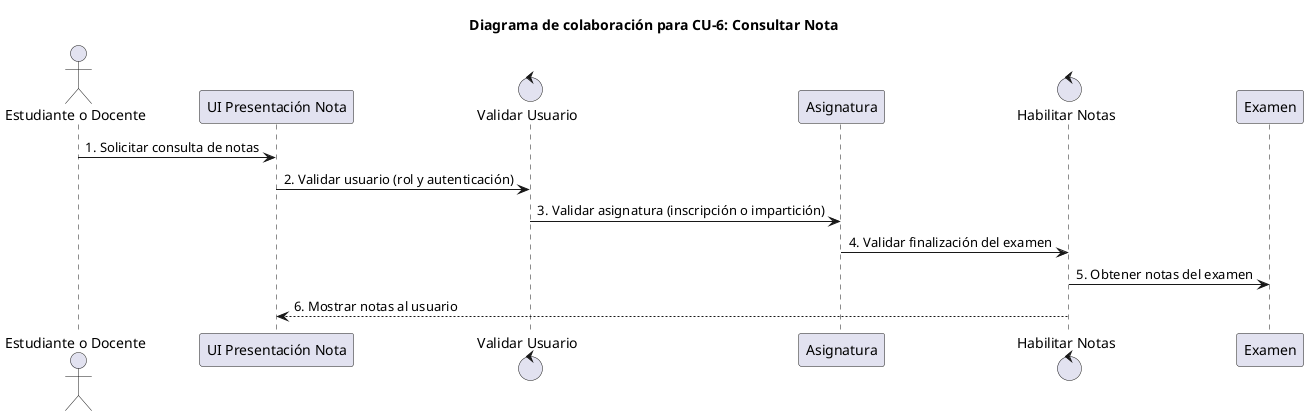 @startuml CU6
title Diagrama de colaboración para CU-6: Consultar Nota

actor Usuario as "Estudiante o Docente"

participant UIPresentacion as "UI Presentación Nota"
control ValidarUsuario as "Validar Usuario"
participant Asignatura as "Asignatura"
control HabilitarNotas as "Habilitar Notas"
participant Examen as "Examen"

' Flujo principal
Usuario -> UIPresentacion : 1. Solicitar consulta de notas
UIPresentacion -> ValidarUsuario : 2. Validar usuario (rol y autenticación)
ValidarUsuario -> Asignatura : 3. Validar asignatura (inscripción o impartición)
Asignatura -> HabilitarNotas : 4. Validar finalización del examen
HabilitarNotas -> Examen : 5. Obtener notas del examen
UIPresentacion <-- HabilitarNotas : 6. Mostrar notas al usuario

@enduml
